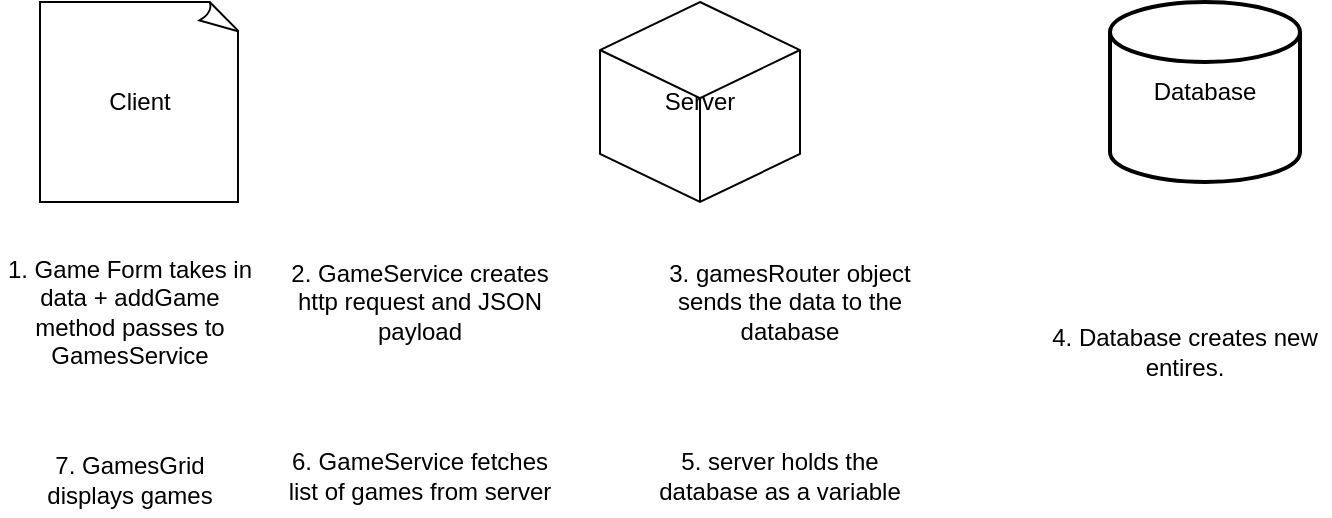 <mxfile version="13.7.9" type="device"><diagram id="Vue0R4ykgmDf3Jd-AzCf" name="Page-1"><mxGraphModel dx="786" dy="491" grid="1" gridSize="10" guides="1" tooltips="1" connect="1" arrows="1" fold="1" page="1" pageScale="1" pageWidth="1169" pageHeight="827" math="0" shadow="0"><root><mxCell id="0"/><mxCell id="1" parent="0"/><mxCell id="6cuATCP0GdCjwJODlRO--1" value="Database" style="strokeWidth=2;html=1;shape=mxgraph.flowchart.database;whiteSpace=wrap;" vertex="1" parent="1"><mxGeometry x="585" y="170" width="95" height="90" as="geometry"/></mxCell><mxCell id="6cuATCP0GdCjwJODlRO--2" value="Server" style="whiteSpace=wrap;html=1;shape=mxgraph.basic.isocube;isoAngle=15;" vertex="1" parent="1"><mxGeometry x="330" y="170" width="100" height="100" as="geometry"/></mxCell><mxCell id="6cuATCP0GdCjwJODlRO--3" value="Client" style="whiteSpace=wrap;html=1;shape=mxgraph.basic.document" vertex="1" parent="1"><mxGeometry x="50" y="170" width="100" height="100" as="geometry"/></mxCell><mxCell id="6cuATCP0GdCjwJODlRO--4" value="1. Game Form takes in data + addGame method passes to GamesService" style="text;html=1;strokeColor=none;fillColor=none;align=center;verticalAlign=middle;whiteSpace=wrap;rounded=0;" vertex="1" parent="1"><mxGeometry x="30" y="300" width="130" height="50" as="geometry"/></mxCell><mxCell id="6cuATCP0GdCjwJODlRO--5" value="2. GameService creates http request and JSON payload" style="text;html=1;strokeColor=none;fillColor=none;align=center;verticalAlign=middle;whiteSpace=wrap;rounded=0;" vertex="1" parent="1"><mxGeometry x="170" y="300" width="140" height="40" as="geometry"/></mxCell><mxCell id="6cuATCP0GdCjwJODlRO--7" value="3. gamesRouter object sends the data to the database" style="text;html=1;strokeColor=none;fillColor=none;align=center;verticalAlign=middle;whiteSpace=wrap;rounded=0;" vertex="1" parent="1"><mxGeometry x="360" y="300" width="130" height="40" as="geometry"/></mxCell><mxCell id="6cuATCP0GdCjwJODlRO--8" value="4. Database creates new entires." style="text;html=1;strokeColor=none;fillColor=none;align=center;verticalAlign=middle;whiteSpace=wrap;rounded=0;" vertex="1" parent="1"><mxGeometry x="550" y="330" width="145" height="30" as="geometry"/></mxCell><mxCell id="6cuATCP0GdCjwJODlRO--9" value="5. server holds the database as a variable" style="text;html=1;strokeColor=none;fillColor=none;align=center;verticalAlign=middle;whiteSpace=wrap;rounded=0;" vertex="1" parent="1"><mxGeometry x="350" y="387" width="140" height="40" as="geometry"/></mxCell><mxCell id="6cuATCP0GdCjwJODlRO--10" value="6. GameService fetches list of games from server" style="text;html=1;strokeColor=none;fillColor=none;align=center;verticalAlign=middle;whiteSpace=wrap;rounded=0;" vertex="1" parent="1"><mxGeometry x="170" y="394" width="140" height="26" as="geometry"/></mxCell><mxCell id="6cuATCP0GdCjwJODlRO--11" value="7. GamesGrid displays games" style="text;html=1;strokeColor=none;fillColor=none;align=center;verticalAlign=middle;whiteSpace=wrap;rounded=0;" vertex="1" parent="1"><mxGeometry x="40" y="394" width="110" height="30" as="geometry"/></mxCell></root></mxGraphModel></diagram></mxfile>